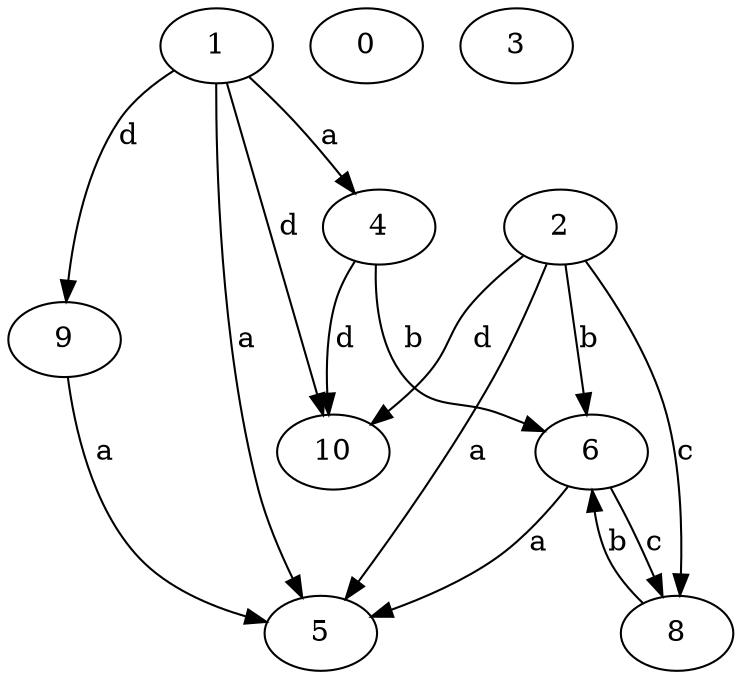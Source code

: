 strict digraph  {
4;
5;
6;
8;
0;
9;
10;
1;
2;
3;
4 -> 6  [label=b];
4 -> 10  [label=d];
6 -> 5  [label=a];
6 -> 8  [label=c];
8 -> 6  [label=b];
9 -> 5  [label=a];
1 -> 4  [label=a];
1 -> 5  [label=a];
1 -> 9  [label=d];
1 -> 10  [label=d];
2 -> 5  [label=a];
2 -> 6  [label=b];
2 -> 8  [label=c];
2 -> 10  [label=d];
}
